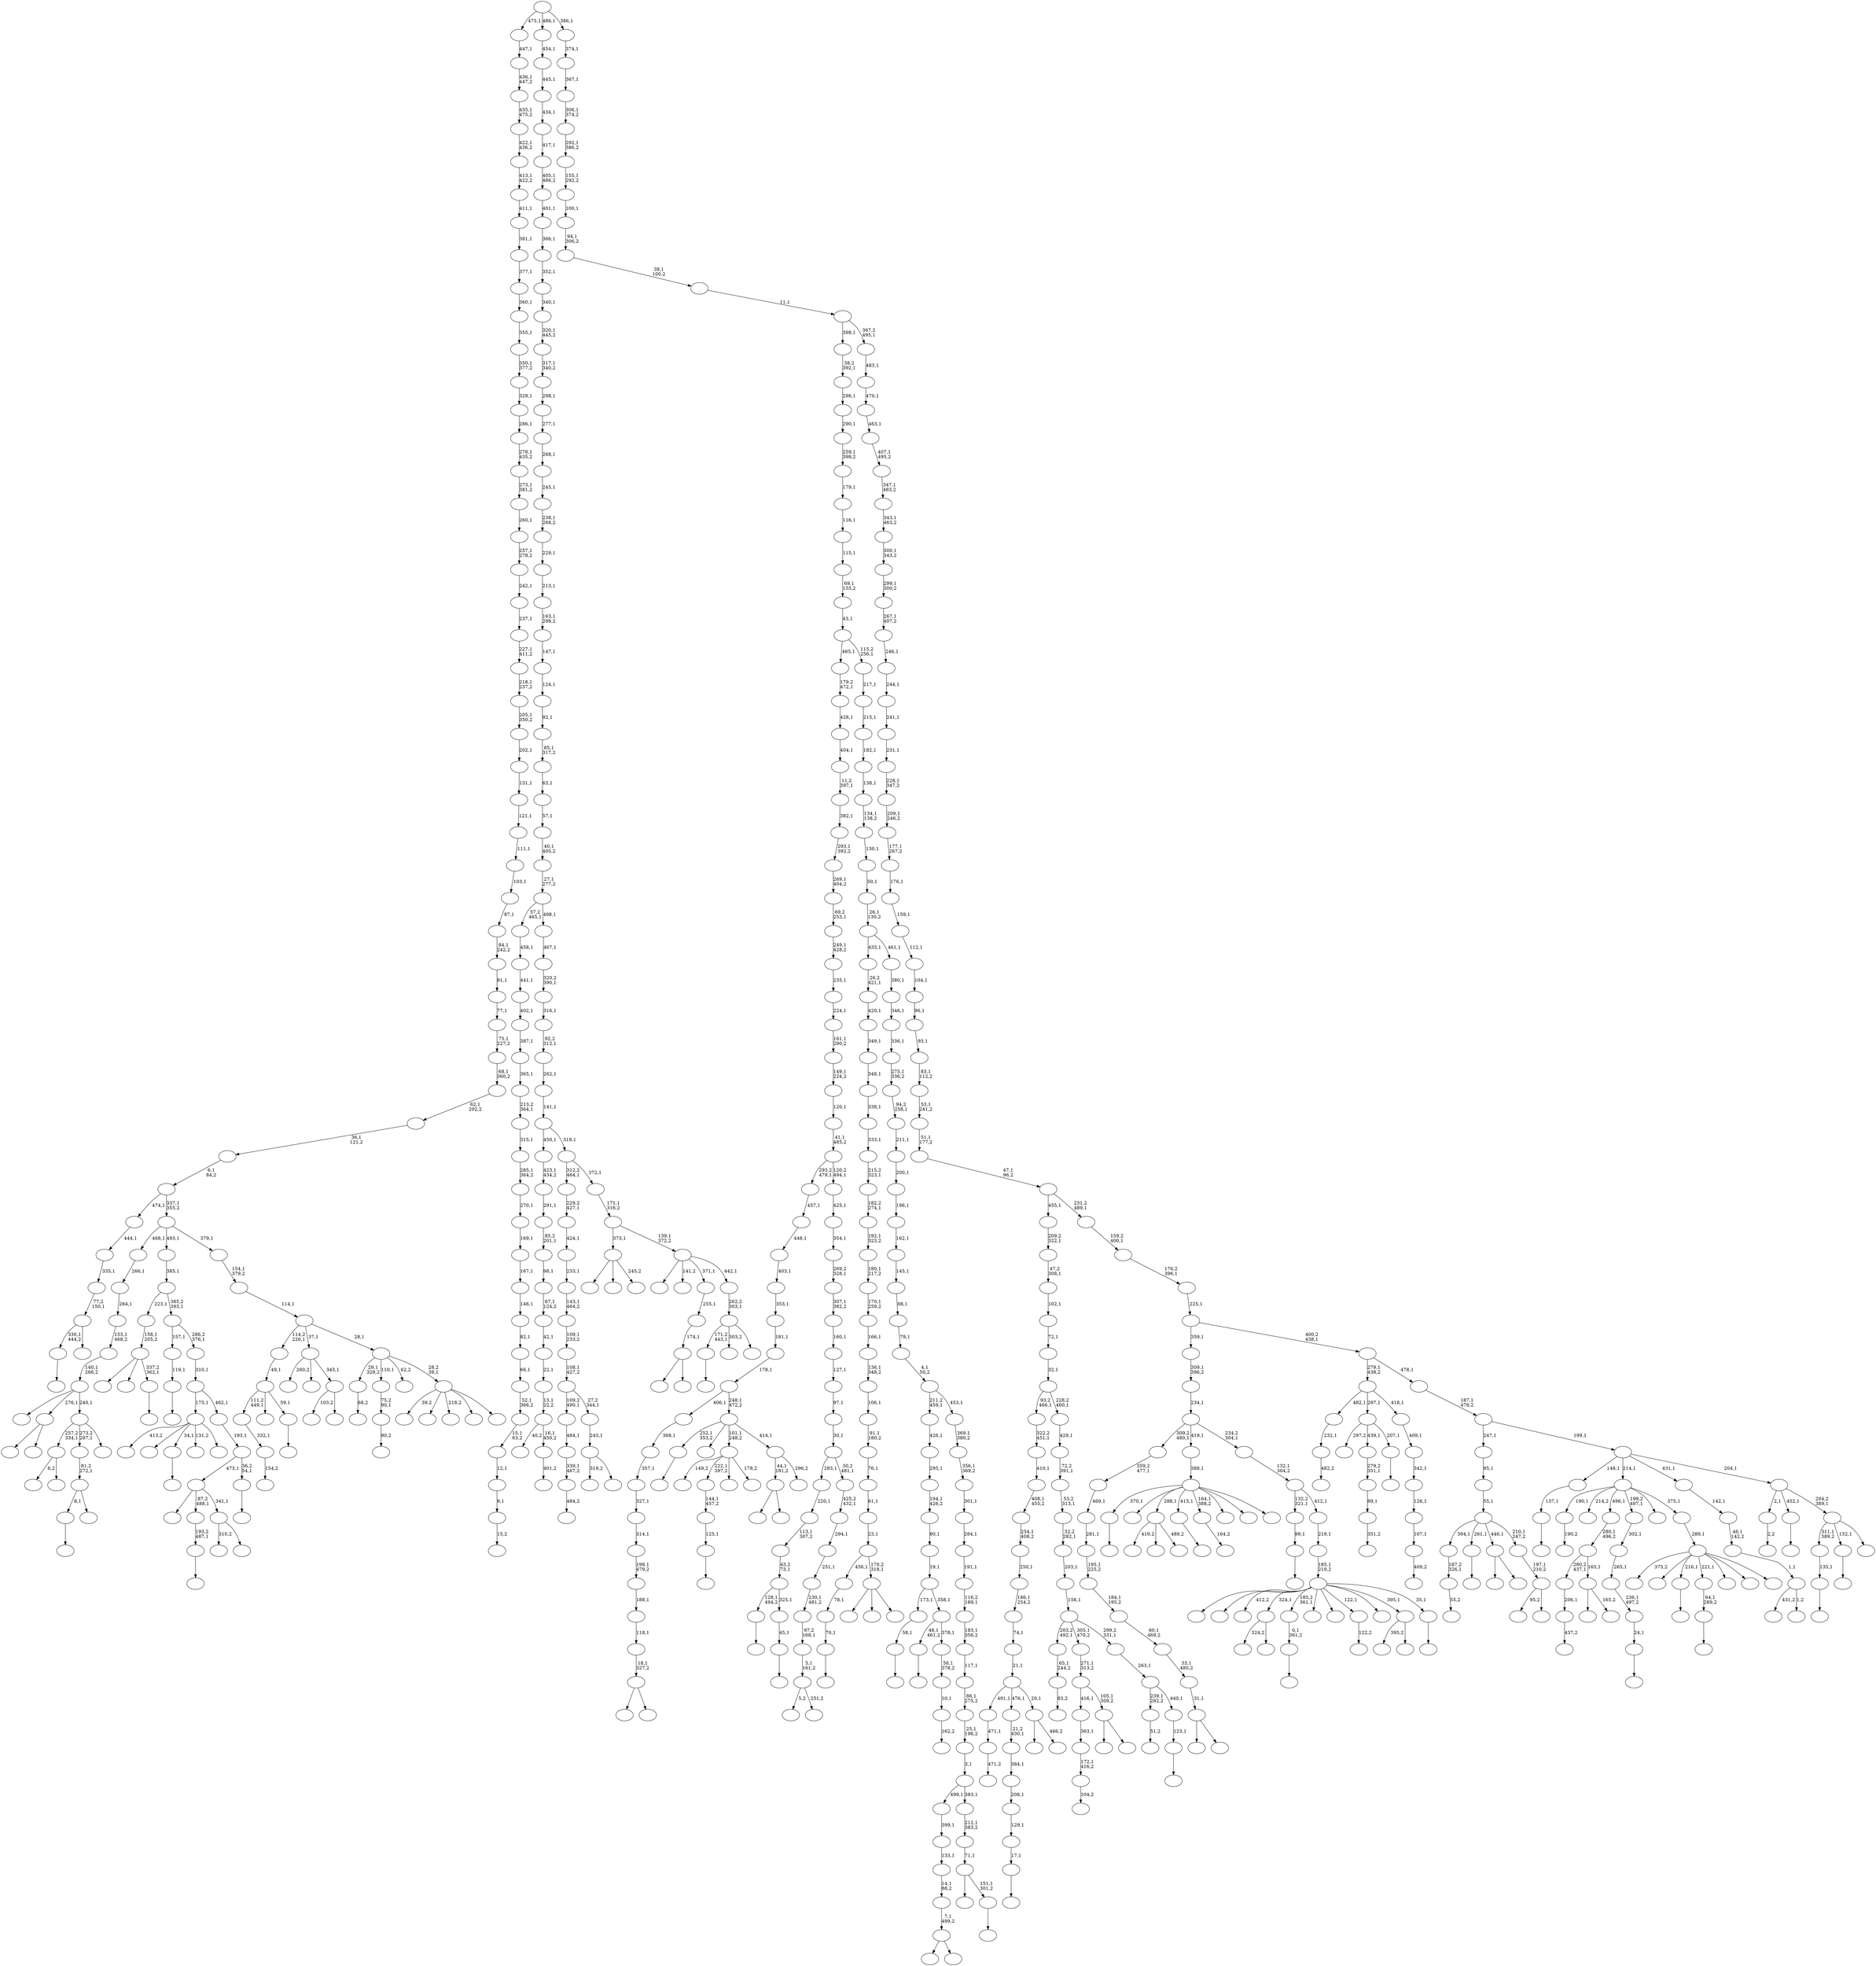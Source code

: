 digraph T {
	650 [label=""]
	649 [label=""]
	648 [label=""]
	647 [label=""]
	646 [label=""]
	645 [label=""]
	644 [label=""]
	643 [label=""]
	642 [label=""]
	641 [label=""]
	640 [label=""]
	639 [label=""]
	638 [label=""]
	637 [label=""]
	636 [label=""]
	635 [label=""]
	634 [label=""]
	633 [label=""]
	632 [label=""]
	631 [label=""]
	630 [label=""]
	629 [label=""]
	628 [label=""]
	627 [label=""]
	626 [label=""]
	625 [label=""]
	624 [label=""]
	623 [label=""]
	622 [label=""]
	621 [label=""]
	620 [label=""]
	619 [label=""]
	618 [label=""]
	617 [label=""]
	616 [label=""]
	615 [label=""]
	614 [label=""]
	613 [label=""]
	612 [label=""]
	611 [label=""]
	610 [label=""]
	609 [label=""]
	608 [label=""]
	607 [label=""]
	606 [label=""]
	605 [label=""]
	604 [label=""]
	603 [label=""]
	602 [label=""]
	601 [label=""]
	600 [label=""]
	599 [label=""]
	598 [label=""]
	597 [label=""]
	596 [label=""]
	595 [label=""]
	594 [label=""]
	593 [label=""]
	592 [label=""]
	591 [label=""]
	590 [label=""]
	589 [label=""]
	588 [label=""]
	587 [label=""]
	586 [label=""]
	585 [label=""]
	584 [label=""]
	583 [label=""]
	582 [label=""]
	581 [label=""]
	580 [label=""]
	579 [label=""]
	578 [label=""]
	577 [label=""]
	576 [label=""]
	575 [label=""]
	574 [label=""]
	573 [label=""]
	572 [label=""]
	571 [label=""]
	570 [label=""]
	569 [label=""]
	568 [label=""]
	567 [label=""]
	566 [label=""]
	565 [label=""]
	564 [label=""]
	563 [label=""]
	562 [label=""]
	561 [label=""]
	560 [label=""]
	559 [label=""]
	558 [label=""]
	557 [label=""]
	556 [label=""]
	555 [label=""]
	554 [label=""]
	553 [label=""]
	552 [label=""]
	551 [label=""]
	550 [label=""]
	549 [label=""]
	548 [label=""]
	547 [label=""]
	546 [label=""]
	545 [label=""]
	544 [label=""]
	543 [label=""]
	542 [label=""]
	541 [label=""]
	540 [label=""]
	539 [label=""]
	538 [label=""]
	537 [label=""]
	536 [label=""]
	535 [label=""]
	534 [label=""]
	533 [label=""]
	532 [label=""]
	531 [label=""]
	530 [label=""]
	529 [label=""]
	528 [label=""]
	527 [label=""]
	526 [label=""]
	525 [label=""]
	524 [label=""]
	523 [label=""]
	522 [label=""]
	521 [label=""]
	520 [label=""]
	519 [label=""]
	518 [label=""]
	517 [label=""]
	516 [label=""]
	515 [label=""]
	514 [label=""]
	513 [label=""]
	512 [label=""]
	511 [label=""]
	510 [label=""]
	509 [label=""]
	508 [label=""]
	507 [label=""]
	506 [label=""]
	505 [label=""]
	504 [label=""]
	503 [label=""]
	502 [label=""]
	501 [label=""]
	500 [label=""]
	499 [label=""]
	498 [label=""]
	497 [label=""]
	496 [label=""]
	495 [label=""]
	494 [label=""]
	493 [label=""]
	492 [label=""]
	491 [label=""]
	490 [label=""]
	489 [label=""]
	488 [label=""]
	487 [label=""]
	486 [label=""]
	485 [label=""]
	484 [label=""]
	483 [label=""]
	482 [label=""]
	481 [label=""]
	480 [label=""]
	479 [label=""]
	478 [label=""]
	477 [label=""]
	476 [label=""]
	475 [label=""]
	474 [label=""]
	473 [label=""]
	472 [label=""]
	471 [label=""]
	470 [label=""]
	469 [label=""]
	468 [label=""]
	467 [label=""]
	466 [label=""]
	465 [label=""]
	464 [label=""]
	463 [label=""]
	462 [label=""]
	461 [label=""]
	460 [label=""]
	459 [label=""]
	458 [label=""]
	457 [label=""]
	456 [label=""]
	455 [label=""]
	454 [label=""]
	453 [label=""]
	452 [label=""]
	451 [label=""]
	450 [label=""]
	449 [label=""]
	448 [label=""]
	447 [label=""]
	446 [label=""]
	445 [label=""]
	444 [label=""]
	443 [label=""]
	442 [label=""]
	441 [label=""]
	440 [label=""]
	439 [label=""]
	438 [label=""]
	437 [label=""]
	436 [label=""]
	435 [label=""]
	434 [label=""]
	433 [label=""]
	432 [label=""]
	431 [label=""]
	430 [label=""]
	429 [label=""]
	428 [label=""]
	427 [label=""]
	426 [label=""]
	425 [label=""]
	424 [label=""]
	423 [label=""]
	422 [label=""]
	421 [label=""]
	420 [label=""]
	419 [label=""]
	418 [label=""]
	417 [label=""]
	416 [label=""]
	415 [label=""]
	414 [label=""]
	413 [label=""]
	412 [label=""]
	411 [label=""]
	410 [label=""]
	409 [label=""]
	408 [label=""]
	407 [label=""]
	406 [label=""]
	405 [label=""]
	404 [label=""]
	403 [label=""]
	402 [label=""]
	401 [label=""]
	400 [label=""]
	399 [label=""]
	398 [label=""]
	397 [label=""]
	396 [label=""]
	395 [label=""]
	394 [label=""]
	393 [label=""]
	392 [label=""]
	391 [label=""]
	390 [label=""]
	389 [label=""]
	388 [label=""]
	387 [label=""]
	386 [label=""]
	385 [label=""]
	384 [label=""]
	383 [label=""]
	382 [label=""]
	381 [label=""]
	380 [label=""]
	379 [label=""]
	378 [label=""]
	377 [label=""]
	376 [label=""]
	375 [label=""]
	374 [label=""]
	373 [label=""]
	372 [label=""]
	371 [label=""]
	370 [label=""]
	369 [label=""]
	368 [label=""]
	367 [label=""]
	366 [label=""]
	365 [label=""]
	364 [label=""]
	363 [label=""]
	362 [label=""]
	361 [label=""]
	360 [label=""]
	359 [label=""]
	358 [label=""]
	357 [label=""]
	356 [label=""]
	355 [label=""]
	354 [label=""]
	353 [label=""]
	352 [label=""]
	351 [label=""]
	350 [label=""]
	349 [label=""]
	348 [label=""]
	347 [label=""]
	346 [label=""]
	345 [label=""]
	344 [label=""]
	343 [label=""]
	342 [label=""]
	341 [label=""]
	340 [label=""]
	339 [label=""]
	338 [label=""]
	337 [label=""]
	336 [label=""]
	335 [label=""]
	334 [label=""]
	333 [label=""]
	332 [label=""]
	331 [label=""]
	330 [label=""]
	329 [label=""]
	328 [label=""]
	327 [label=""]
	326 [label=""]
	325 [label=""]
	324 [label=""]
	323 [label=""]
	322 [label=""]
	321 [label=""]
	320 [label=""]
	319 [label=""]
	318 [label=""]
	317 [label=""]
	316 [label=""]
	315 [label=""]
	314 [label=""]
	313 [label=""]
	312 [label=""]
	311 [label=""]
	310 [label=""]
	309 [label=""]
	308 [label=""]
	307 [label=""]
	306 [label=""]
	305 [label=""]
	304 [label=""]
	303 [label=""]
	302 [label=""]
	301 [label=""]
	300 [label=""]
	299 [label=""]
	298 [label=""]
	297 [label=""]
	296 [label=""]
	295 [label=""]
	294 [label=""]
	293 [label=""]
	292 [label=""]
	291 [label=""]
	290 [label=""]
	289 [label=""]
	288 [label=""]
	287 [label=""]
	286 [label=""]
	285 [label=""]
	284 [label=""]
	283 [label=""]
	282 [label=""]
	281 [label=""]
	280 [label=""]
	279 [label=""]
	278 [label=""]
	277 [label=""]
	276 [label=""]
	275 [label=""]
	274 [label=""]
	273 [label=""]
	272 [label=""]
	271 [label=""]
	270 [label=""]
	269 [label=""]
	268 [label=""]
	267 [label=""]
	266 [label=""]
	265 [label=""]
	264 [label=""]
	263 [label=""]
	262 [label=""]
	261 [label=""]
	260 [label=""]
	259 [label=""]
	258 [label=""]
	257 [label=""]
	256 [label=""]
	255 [label=""]
	254 [label=""]
	253 [label=""]
	252 [label=""]
	251 [label=""]
	250 [label=""]
	249 [label=""]
	248 [label=""]
	247 [label=""]
	246 [label=""]
	245 [label=""]
	244 [label=""]
	243 [label=""]
	242 [label=""]
	241 [label=""]
	240 [label=""]
	239 [label=""]
	238 [label=""]
	237 [label=""]
	236 [label=""]
	235 [label=""]
	234 [label=""]
	233 [label=""]
	232 [label=""]
	231 [label=""]
	230 [label=""]
	229 [label=""]
	228 [label=""]
	227 [label=""]
	226 [label=""]
	225 [label=""]
	224 [label=""]
	223 [label=""]
	222 [label=""]
	221 [label=""]
	220 [label=""]
	219 [label=""]
	218 [label=""]
	217 [label=""]
	216 [label=""]
	215 [label=""]
	214 [label=""]
	213 [label=""]
	212 [label=""]
	211 [label=""]
	210 [label=""]
	209 [label=""]
	208 [label=""]
	207 [label=""]
	206 [label=""]
	205 [label=""]
	204 [label=""]
	203 [label=""]
	202 [label=""]
	201 [label=""]
	200 [label=""]
	199 [label=""]
	198 [label=""]
	197 [label=""]
	196 [label=""]
	195 [label=""]
	194 [label=""]
	193 [label=""]
	192 [label=""]
	191 [label=""]
	190 [label=""]
	189 [label=""]
	188 [label=""]
	187 [label=""]
	186 [label=""]
	185 [label=""]
	184 [label=""]
	183 [label=""]
	182 [label=""]
	181 [label=""]
	180 [label=""]
	179 [label=""]
	178 [label=""]
	177 [label=""]
	176 [label=""]
	175 [label=""]
	174 [label=""]
	173 [label=""]
	172 [label=""]
	171 [label=""]
	170 [label=""]
	169 [label=""]
	168 [label=""]
	167 [label=""]
	166 [label=""]
	165 [label=""]
	164 [label=""]
	163 [label=""]
	162 [label=""]
	161 [label=""]
	160 [label=""]
	159 [label=""]
	158 [label=""]
	157 [label=""]
	156 [label=""]
	155 [label=""]
	154 [label=""]
	153 [label=""]
	152 [label=""]
	151 [label=""]
	150 [label=""]
	149 [label=""]
	148 [label=""]
	147 [label=""]
	146 [label=""]
	145 [label=""]
	144 [label=""]
	143 [label=""]
	142 [label=""]
	141 [label=""]
	140 [label=""]
	139 [label=""]
	138 [label=""]
	137 [label=""]
	136 [label=""]
	135 [label=""]
	134 [label=""]
	133 [label=""]
	132 [label=""]
	131 [label=""]
	130 [label=""]
	129 [label=""]
	128 [label=""]
	127 [label=""]
	126 [label=""]
	125 [label=""]
	124 [label=""]
	123 [label=""]
	122 [label=""]
	121 [label=""]
	120 [label=""]
	119 [label=""]
	118 [label=""]
	117 [label=""]
	116 [label=""]
	115 [label=""]
	114 [label=""]
	113 [label=""]
	112 [label=""]
	111 [label=""]
	110 [label=""]
	109 [label=""]
	108 [label=""]
	107 [label=""]
	106 [label=""]
	105 [label=""]
	104 [label=""]
	103 [label=""]
	102 [label=""]
	101 [label=""]
	100 [label=""]
	99 [label=""]
	98 [label=""]
	97 [label=""]
	96 [label=""]
	95 [label=""]
	94 [label=""]
	93 [label=""]
	92 [label=""]
	91 [label=""]
	90 [label=""]
	89 [label=""]
	88 [label=""]
	87 [label=""]
	86 [label=""]
	85 [label=""]
	84 [label=""]
	83 [label=""]
	82 [label=""]
	81 [label=""]
	80 [label=""]
	79 [label=""]
	78 [label=""]
	77 [label=""]
	76 [label=""]
	75 [label=""]
	74 [label=""]
	73 [label=""]
	72 [label=""]
	71 [label=""]
	70 [label=""]
	69 [label=""]
	68 [label=""]
	67 [label=""]
	66 [label=""]
	65 [label=""]
	64 [label=""]
	63 [label=""]
	62 [label=""]
	61 [label=""]
	60 [label=""]
	59 [label=""]
	58 [label=""]
	57 [label=""]
	56 [label=""]
	55 [label=""]
	54 [label=""]
	53 [label=""]
	52 [label=""]
	51 [label=""]
	50 [label=""]
	49 [label=""]
	48 [label=""]
	47 [label=""]
	46 [label=""]
	45 [label=""]
	44 [label=""]
	43 [label=""]
	42 [label=""]
	41 [label=""]
	40 [label=""]
	39 [label=""]
	38 [label=""]
	37 [label=""]
	36 [label=""]
	35 [label=""]
	34 [label=""]
	33 [label=""]
	32 [label=""]
	31 [label=""]
	30 [label=""]
	29 [label=""]
	28 [label=""]
	27 [label=""]
	26 [label=""]
	25 [label=""]
	24 [label=""]
	23 [label=""]
	22 [label=""]
	21 [label=""]
	20 [label=""]
	19 [label=""]
	18 [label=""]
	17 [label=""]
	16 [label=""]
	15 [label=""]
	14 [label=""]
	13 [label=""]
	12 [label=""]
	11 [label=""]
	10 [label=""]
	9 [label=""]
	8 [label=""]
	7 [label=""]
	6 [label=""]
	5 [label=""]
	4 [label=""]
	3 [label=""]
	2 [label=""]
	1 [label=""]
	0 [label=""]
	649 -> 650 [label=""]
	643 -> 644 [label="68,2"]
	640 -> 641 [label=""]
	639 -> 640 [label="135,1"]
	632 -> 633 [label="2,2"]
	630 -> 636 [label="6,2"]
	630 -> 631 [label=""]
	628 -> 629 [label=""]
	627 -> 628 [label="99,1"]
	625 -> 626 [label=""]
	624 -> 625 [label="125,1"]
	623 -> 624 [label="144,1\n457,2"]
	617 -> 618 [label=""]
	615 -> 616 [label=""]
	613 -> 614 [label=""]
	611 -> 612 [label=""]
	610 -> 611 [label="64,1\n289,2"]
	605 -> 606 [label=""]
	601 -> 602 [label="190,2"]
	596 -> 597 [label="104,2"]
	595 -> 596 [label="172,1\n416,2"]
	594 -> 595 [label="363,1"]
	591 -> 592 [label="55,2"]
	590 -> 591 [label="187,2\n326,1"]
	588 -> 589 [label=""]
	587 -> 588 [label="58,1"]
	584 -> 585 [label=""]
	583 -> 584 [label="70,1"]
	582 -> 583 [label="78,1"]
	580 -> 581 [label=""]
	579 -> 580 [label="137,1"]
	576 -> 637 [label="324,2"]
	576 -> 577 [label=""]
	574 -> 575 [label="83,2"]
	573 -> 574 [label="65,1\n244,2"]
	571 -> 572 [label=""]
	570 -> 571 [label="0,1\n361,2"]
	564 -> 565 [label=""]
	561 -> 562 [label="471,2"]
	560 -> 561 [label="471,1"]
	556 -> 557 [label="51,2"]
	551 -> 646 [label=""]
	551 -> 552 [label=""]
	549 -> 550 [label=""]
	548 -> 549 [label="119,1"]
	545 -> 546 [label=""]
	544 -> 545 [label="45,1"]
	543 -> 564 [label="128,1\n494,2"]
	543 -> 544 [label="325,1"]
	542 -> 543 [label="43,2\n73,1"]
	541 -> 542 [label="113,1\n307,2"]
	540 -> 541 [label="220,1"]
	537 -> 568 [label="419,2"]
	537 -> 558 [label=""]
	537 -> 538 [label="489,2"]
	535 -> 536 [label="437,2"]
	534 -> 535 [label="206,1"]
	531 -> 532 [label=""]
	530 -> 531 [label="17,1"]
	529 -> 530 [label="129,1"]
	528 -> 529 [label="208,1"]
	527 -> 528 [label="384,1"]
	526 -> 527 [label="21,2\n430,1"]
	523 -> 524 [label=""]
	518 -> 519 [label=""]
	516 -> 517 [label=""]
	514 -> 515 [label="482,2"]
	513 -> 514 [label="232,1"]
	511 -> 603 [label=""]
	511 -> 512 [label=""]
	509 -> 607 [label=""]
	509 -> 510 [label=""]
	508 -> 509 [label="18,1\n327,2"]
	507 -> 508 [label="118,1"]
	506 -> 507 [label="188,1"]
	505 -> 506 [label="198,1\n479,2"]
	504 -> 505 [label="314,1"]
	503 -> 504 [label="327,1"]
	502 -> 503 [label="357,1"]
	501 -> 502 [label="368,1"]
	497 -> 498 [label="154,2"]
	496 -> 497 [label="332,1"]
	494 -> 621 [label=""]
	494 -> 495 [label="165,2"]
	493 -> 534 [label="280,2\n437,1"]
	493 -> 494 [label="165,1"]
	492 -> 493 [label="280,1\n496,2"]
	487 -> 488 [label=""]
	485 -> 486 [label="90,2"]
	484 -> 485 [label="75,2\n90,1"]
	481 -> 482 [label=""]
	480 -> 481 [label="24,1"]
	479 -> 480 [label="236,1\n497,2"]
	478 -> 479 [label="265,1"]
	477 -> 478 [label="302,1"]
	475 -> 476 [label=""]
	473 -> 474 [label=""]
	472 -> 635 [label=""]
	472 -> 539 [label=""]
	472 -> 473 [label="337,2\n362,1"]
	471 -> 472 [label="158,1\n205,2"]
	469 -> 470 [label=""]
	467 -> 523 [label="330,1\n444,2"]
	467 -> 468 [label=""]
	466 -> 467 [label="77,2\n150,1"]
	465 -> 466 [label="335,1"]
	464 -> 465 [label="444,1"]
	457 -> 458 [label=""]
	456 -> 457 [label="193,2\n487,1"]
	454 -> 563 [label=""]
	454 -> 455 [label=""]
	453 -> 594 [label="416,1"]
	453 -> 454 [label="105,1\n308,2"]
	452 -> 453 [label="271,1\n313,2"]
	450 -> 451 [label="164,2"]
	448 -> 449 [label="122,2"]
	444 -> 445 [label=""]
	442 -> 522 [label=""]
	442 -> 443 [label=""]
	441 -> 442 [label="7,1\n499,2"]
	440 -> 441 [label="14,1\n88,2"]
	439 -> 440 [label="133,1"]
	438 -> 439 [label="399,1"]
	434 -> 619 [label=""]
	434 -> 435 [label="466,2"]
	433 -> 560 [label="491,1"]
	433 -> 526 [label="476,1"]
	433 -> 434 [label="20,1"]
	432 -> 433 [label="21,1"]
	431 -> 432 [label="74,1"]
	430 -> 431 [label="186,1\n254,2"]
	429 -> 430 [label="250,1"]
	428 -> 429 [label="254,1\n408,2"]
	427 -> 428 [label="408,1\n455,2"]
	426 -> 427 [label="410,1"]
	425 -> 426 [label="322,2\n451,1"]
	423 -> 604 [label=""]
	423 -> 424 [label=""]
	420 -> 421 [label="351,2"]
	419 -> 420 [label="89,1"]
	418 -> 419 [label="279,2\n351,1"]
	416 -> 417 [label="162,2"]
	415 -> 416 [label="10,1"]
	414 -> 415 [label="56,1\n378,2"]
	413 -> 516 [label="48,1\n461,2"]
	413 -> 414 [label="378,1"]
	412 -> 587 [label="173,1"]
	412 -> 413 [label="358,1"]
	411 -> 412 [label="19,1"]
	410 -> 411 [label="80,1"]
	409 -> 410 [label="194,1\n426,2"]
	408 -> 409 [label="295,1"]
	407 -> 408 [label="426,1"]
	405 -> 645 [label="149,2"]
	405 -> 623 [label="222,1\n397,2"]
	405 -> 599 [label=""]
	405 -> 406 [label="178,2"]
	402 -> 647 [label="375,2"]
	402 -> 642 [label=""]
	402 -> 615 [label="216,1"]
	402 -> 610 [label="221,1"]
	402 -> 567 [label=""]
	402 -> 499 [label=""]
	402 -> 403 [label=""]
	401 -> 402 [label="289,1"]
	400 -> 601 [label="190,1"]
	400 -> 520 [label="214,2"]
	400 -> 492 [label="496,1"]
	400 -> 477 [label="199,2\n497,1"]
	400 -> 437 [label=""]
	400 -> 401 [label="375,1"]
	398 -> 553 [label="431,2"]
	398 -> 399 [label="1,2"]
	397 -> 398 [label="1,1"]
	396 -> 397 [label="46,1\n142,2"]
	395 -> 396 [label="142,1"]
	393 -> 521 [label="310,2"]
	393 -> 394 [label=""]
	392 -> 578 [label=""]
	392 -> 456 [label="87,2\n488,1"]
	392 -> 393 [label="341,1"]
	390 -> 391 [label=""]
	389 -> 547 [label="297,2"]
	389 -> 418 [label="439,1"]
	389 -> 390 [label="207,1"]
	387 -> 388 [label="409,2"]
	386 -> 387 [label="107,1"]
	385 -> 386 [label="126,1"]
	384 -> 385 [label="342,1"]
	383 -> 384 [label="409,1"]
	382 -> 513 [label="482,1"]
	382 -> 389 [label="297,1"]
	382 -> 383 [label="418,1"]
	380 -> 533 [label=""]
	380 -> 381 [label=""]
	379 -> 380 [label="31,1"]
	378 -> 379 [label="33,1\n480,2"]
	377 -> 378 [label="60,1\n469,2"]
	376 -> 377 [label="184,1\n195,2"]
	375 -> 376 [label="195,1\n225,2"]
	374 -> 375 [label="281,1"]
	373 -> 374 [label="469,1"]
	372 -> 373 [label="359,2\n477,1"]
	369 -> 569 [label="395,2"]
	369 -> 370 [label=""]
	367 -> 368 [label=""]
	366 -> 496 [label="111,2\n449,1"]
	366 -> 460 [label=""]
	366 -> 367 [label="59,1"]
	365 -> 366 [label="49,1"]
	363 -> 364 [label="401,2"]
	362 -> 483 [label="40,2"]
	362 -> 363 [label="16,1\n450,2"]
	361 -> 362 [label="13,1\n22,2"]
	360 -> 361 [label="22,1"]
	359 -> 360 [label="42,1"]
	358 -> 359 [label="67,1\n124,2"]
	357 -> 358 [label="98,1"]
	356 -> 357 [label="85,2\n201,1"]
	355 -> 356 [label="291,1"]
	354 -> 355 [label="423,1\n434,2"]
	351 -> 352 [label=""]
	350 -> 351 [label="123,1"]
	349 -> 556 [label="239,1\n282,2"]
	349 -> 350 [label="440,1"]
	348 -> 349 [label="263,1"]
	347 -> 573 [label="203,2\n492,1"]
	347 -> 452 [label="305,1\n470,2"]
	347 -> 348 [label="299,2\n331,1"]
	346 -> 347 [label="156,1"]
	345 -> 346 [label="203,1"]
	344 -> 345 [label="32,2\n282,1"]
	343 -> 344 [label="53,2\n313,1"]
	342 -> 343 [label="72,2\n391,1"]
	341 -> 342 [label="429,1"]
	340 -> 425 [label="93,2\n466,1"]
	340 -> 341 [label="228,2\n460,1"]
	339 -> 340 [label="32,1"]
	338 -> 339 [label="72,1"]
	337 -> 338 [label="102,1"]
	336 -> 337 [label="47,2\n308,1"]
	335 -> 336 [label="209,2\n322,1"]
	333 -> 613 [label="370,1"]
	333 -> 586 [label=""]
	333 -> 537 [label="288,1"]
	333 -> 487 [label="415,1"]
	333 -> 450 [label="164,1\n388,2"]
	333 -> 447 [label=""]
	333 -> 371 [label=""]
	333 -> 334 [label=""]
	332 -> 333 [label="388,1"]
	330 -> 551 [label="44,1\n181,2"]
	330 -> 331 [label="296,2"]
	329 -> 617 [label="252,1\n353,2"]
	329 -> 490 [label=""]
	329 -> 405 [label="101,1\n248,2"]
	329 -> 330 [label="414,1"]
	328 -> 501 [label="406,1"]
	328 -> 329 [label="248,1\n472,2"]
	327 -> 328 [label="178,1"]
	326 -> 327 [label="181,1"]
	325 -> 326 [label="353,1"]
	324 -> 325 [label="403,1"]
	323 -> 324 [label="448,1"]
	322 -> 323 [label="457,1"]
	320 -> 491 [label="103,2"]
	320 -> 321 [label=""]
	319 -> 609 [label="260,2"]
	319 -> 598 [label=""]
	319 -> 320 [label="345,1"]
	316 -> 638 [label="413,2"]
	316 -> 559 [label=""]
	316 -> 475 [label="34,1"]
	316 -> 463 [label="131,2"]
	316 -> 317 [label=""]
	314 -> 634 [label=""]
	314 -> 462 [label=""]
	314 -> 315 [label=""]
	313 -> 582 [label="456,1"]
	313 -> 314 [label="170,2\n318,1"]
	312 -> 313 [label="23,1"]
	311 -> 312 [label="61,1"]
	310 -> 311 [label="76,1"]
	309 -> 310 [label="91,1\n180,2"]
	308 -> 309 [label="106,1"]
	307 -> 308 [label="136,1\n348,2"]
	306 -> 307 [label="166,1"]
	305 -> 306 [label="170,1\n259,2"]
	304 -> 305 [label="180,1\n217,2"]
	303 -> 304 [label="192,1\n323,2"]
	302 -> 303 [label="182,2\n274,1"]
	301 -> 302 [label="215,2\n323,1"]
	300 -> 301 [label="333,1"]
	299 -> 300 [label="338,1"]
	298 -> 299 [label="348,1"]
	297 -> 298 [label="349,1"]
	296 -> 297 [label="420,1"]
	295 -> 296 [label="26,2\n421,1"]
	293 -> 593 [label="5,2"]
	293 -> 294 [label="251,2"]
	292 -> 293 [label="5,1\n161,2"]
	291 -> 292 [label="97,2\n168,1"]
	290 -> 291 [label="230,1\n481,2"]
	289 -> 290 [label="251,1"]
	288 -> 289 [label="294,1"]
	287 -> 288 [label="425,2\n432,1"]
	286 -> 540 [label="283,1"]
	286 -> 287 [label="30,2\n481,1"]
	285 -> 286 [label="30,1"]
	284 -> 285 [label="97,1"]
	283 -> 284 [label="127,1"]
	282 -> 283 [label="160,1"]
	281 -> 282 [label="307,1\n382,2"]
	280 -> 281 [label="269,2\n328,1"]
	279 -> 280 [label="354,1"]
	278 -> 279 [label="425,1"]
	277 -> 322 [label="293,2\n479,1"]
	277 -> 278 [label="120,2\n494,1"]
	276 -> 277 [label="41,1\n485,2"]
	275 -> 276 [label="120,1"]
	274 -> 275 [label="149,1\n224,2"]
	273 -> 274 [label="161,1\n290,2"]
	272 -> 273 [label="224,1"]
	271 -> 272 [label="235,1"]
	270 -> 271 [label="249,1\n428,2"]
	269 -> 270 [label="69,2\n253,1"]
	268 -> 269 [label="269,1\n404,2"]
	267 -> 268 [label="293,1\n392,2"]
	266 -> 267 [label="382,1"]
	265 -> 266 [label="11,2\n397,1"]
	264 -> 265 [label="404,1"]
	263 -> 264 [label="428,1"]
	262 -> 263 [label="179,2\n472,1"]
	260 -> 261 [label="484,2"]
	259 -> 260 [label="339,1\n467,2"]
	258 -> 259 [label="484,1"]
	256 -> 518 [label="8,1"]
	256 -> 257 [label=""]
	255 -> 256 [label="81,2\n272,1"]
	253 -> 436 [label="319,2"]
	253 -> 254 [label=""]
	252 -> 253 [label="243,1"]
	251 -> 258 [label="109,2\n490,1"]
	251 -> 252 [label="27,2\n344,1"]
	250 -> 251 [label="108,1\n427,2"]
	249 -> 250 [label="109,1\n233,2"]
	248 -> 249 [label="143,1\n464,2"]
	247 -> 248 [label="233,1"]
	246 -> 247 [label="424,1"]
	245 -> 246 [label="229,2\n427,1"]
	243 -> 525 [label=""]
	243 -> 244 [label=""]
	242 -> 243 [label="174,1"]
	241 -> 242 [label="255,1"]
	239 -> 554 [label="95,2"]
	239 -> 240 [label=""]
	238 -> 239 [label="197,1\n210,2"]
	237 -> 590 [label="394,1"]
	237 -> 469 [label="261,1"]
	237 -> 423 [label="446,1"]
	237 -> 238 [label="210,1\n247,2"]
	236 -> 237 [label="55,1"]
	235 -> 236 [label="95,1"]
	233 -> 234 [label="15,2"]
	232 -> 233 [label="9,1"]
	231 -> 232 [label="12,1"]
	230 -> 231 [label="15,1\n63,2"]
	229 -> 230 [label="52,1\n366,2"]
	228 -> 229 [label="66,1"]
	227 -> 228 [label="82,1"]
	226 -> 227 [label="146,1"]
	225 -> 226 [label="167,1"]
	224 -> 225 [label="169,1"]
	223 -> 224 [label="270,1"]
	222 -> 223 [label="285,1\n364,2"]
	221 -> 222 [label="315,1"]
	220 -> 221 [label="213,2\n364,1"]
	219 -> 220 [label="365,1"]
	218 -> 219 [label="387,1"]
	217 -> 218 [label="402,1"]
	216 -> 217 [label="441,1"]
	215 -> 216 [label="458,1"]
	213 -> 622 [label=""]
	213 -> 555 [label=""]
	213 -> 214 [label="245,2"]
	211 -> 212 [label=""]
	210 -> 446 [label=""]
	210 -> 211 [label="151,1\n301,2"]
	209 -> 210 [label="71,1"]
	208 -> 209 [label="212,1\n383,2"]
	207 -> 438 [label="499,1"]
	207 -> 208 [label="383,1"]
	206 -> 207 [label="3,1"]
	205 -> 206 [label="25,1\n196,2"]
	204 -> 205 [label="86,1\n275,2"]
	203 -> 204 [label="117,1"]
	202 -> 203 [label="183,1\n356,2"]
	201 -> 202 [label="116,2\n189,1"]
	200 -> 201 [label="191,1"]
	199 -> 200 [label="284,1"]
	198 -> 199 [label="301,1"]
	197 -> 198 [label="356,1\n369,2"]
	196 -> 197 [label="369,1\n380,2"]
	195 -> 407 [label="211,2\n459,1"]
	195 -> 196 [label="453,1"]
	194 -> 195 [label="4,1\n50,2"]
	193 -> 194 [label="79,1"]
	192 -> 193 [label="88,1"]
	191 -> 192 [label="145,1"]
	190 -> 191 [label="162,1"]
	189 -> 190 [label="196,1"]
	188 -> 189 [label="200,1"]
	187 -> 188 [label="211,1"]
	186 -> 187 [label="94,2\n258,1"]
	185 -> 186 [label="275,1\n336,2"]
	184 -> 185 [label="336,1"]
	183 -> 184 [label="346,1"]
	182 -> 183 [label="380,1"]
	181 -> 295 [label="433,1"]
	181 -> 182 [label="461,1"]
	180 -> 181 [label="26,1\n130,2"]
	179 -> 180 [label="50,1"]
	178 -> 179 [label="130,1"]
	177 -> 178 [label="134,1\n138,2"]
	176 -> 177 [label="138,1"]
	175 -> 176 [label="182,1"]
	174 -> 175 [label="215,1"]
	173 -> 174 [label="217,1"]
	172 -> 262 [label="485,1"]
	172 -> 173 [label="115,2\n256,1"]
	171 -> 172 [label="43,1"]
	170 -> 171 [label="69,1\n155,2"]
	169 -> 170 [label="115,1"]
	168 -> 169 [label="116,1"]
	167 -> 168 [label="179,1"]
	166 -> 167 [label="259,1\n398,2"]
	165 -> 166 [label="290,1"]
	164 -> 165 [label="296,1"]
	163 -> 164 [label="38,2\n392,1"]
	161 -> 162 [label=""]
	160 -> 648 [label=""]
	160 -> 620 [label=""]
	160 -> 600 [label="412,2"]
	160 -> 576 [label="324,1"]
	160 -> 570 [label="185,2\n361,1"]
	160 -> 500 [label=""]
	160 -> 461 [label=""]
	160 -> 448 [label="122,1"]
	160 -> 404 [label=""]
	160 -> 369 [label="395,1"]
	160 -> 161 [label="35,1"]
	159 -> 160 [label="185,1\n219,2"]
	158 -> 159 [label="219,1"]
	157 -> 627 [label="132,2\n321,1"]
	157 -> 158 [label="412,1"]
	156 -> 157 [label="132,1\n304,2"]
	155 -> 372 [label="309,2\n480,1"]
	155 -> 332 [label="419,1"]
	155 -> 156 [label="234,2\n304,1"]
	154 -> 155 [label="234,1"]
	153 -> 154 [label="309,1\n396,2"]
	150 -> 630 [label="257,2\n334,1"]
	150 -> 255 [label="273,2\n287,1"]
	150 -> 151 [label=""]
	149 -> 566 [label=""]
	149 -> 511 [label="276,1"]
	149 -> 150 [label="240,1"]
	148 -> 149 [label="140,1\n266,2"]
	147 -> 148 [label="153,1\n468,2"]
	146 -> 147 [label="264,1"]
	145 -> 146 [label="266,1"]
	143 -> 144 [label=""]
	142 -> 392 [label="473,1"]
	142 -> 143 [label="36,2\n54,1"]
	141 -> 142 [label="193,1"]
	140 -> 316 [label="175,1"]
	140 -> 141 [label="462,1"]
	139 -> 140 [label="310,1"]
	138 -> 548 [label="157,1"]
	138 -> 139 [label="286,2\n376,1"]
	137 -> 471 [label="223,1"]
	137 -> 138 [label="385,2\n393,1"]
	136 -> 137 [label="385,1"]
	133 -> 608 [label="39,2"]
	133 -> 459 [label=""]
	133 -> 152 [label="218,2"]
	133 -> 135 [label=""]
	133 -> 134 [label=""]
	132 -> 643 [label="29,1\n329,2"]
	132 -> 484 [label="110,1"]
	132 -> 318 [label="62,2"]
	132 -> 133 [label="28,2\n39,1"]
	131 -> 365 [label="114,2\n226,1"]
	131 -> 319 [label="37,1"]
	131 -> 132 [label="28,1"]
	130 -> 131 [label="114,1"]
	129 -> 130 [label="154,1\n379,2"]
	128 -> 145 [label="468,1"]
	128 -> 136 [label="493,1"]
	128 -> 129 [label="379,1"]
	127 -> 464 [label="474,1"]
	127 -> 128 [label="337,1\n355,2"]
	126 -> 127 [label="6,1\n84,2"]
	125 -> 126 [label="36,1\n121,2"]
	124 -> 125 [label="62,1\n202,2"]
	123 -> 124 [label="68,1\n360,2"]
	122 -> 123 [label="75,1\n227,2"]
	121 -> 122 [label="77,1"]
	120 -> 121 [label="81,1"]
	119 -> 120 [label="84,1\n242,2"]
	118 -> 119 [label="87,1"]
	117 -> 118 [label="103,1"]
	116 -> 117 [label="111,1"]
	115 -> 116 [label="121,1"]
	114 -> 115 [label="131,1"]
	113 -> 114 [label="202,1"]
	112 -> 113 [label="205,1\n350,2"]
	111 -> 112 [label="218,1\n237,2"]
	110 -> 111 [label="227,1\n411,2"]
	109 -> 110 [label="237,1"]
	108 -> 109 [label="242,1"]
	107 -> 108 [label="257,1\n278,2"]
	106 -> 107 [label="260,1"]
	105 -> 106 [label="273,1\n381,2"]
	104 -> 105 [label="278,1\n435,2"]
	103 -> 104 [label="286,1"]
	102 -> 103 [label="329,1"]
	101 -> 102 [label="350,1\n377,2"]
	100 -> 101 [label="355,1"]
	99 -> 100 [label="360,1"]
	98 -> 99 [label="377,1"]
	97 -> 98 [label="381,1"]
	96 -> 97 [label="411,1"]
	95 -> 96 [label="413,1\n422,2"]
	94 -> 95 [label="422,1\n436,2"]
	93 -> 94 [label="435,1\n475,2"]
	92 -> 93 [label="436,1\n447,2"]
	91 -> 92 [label="447,1"]
	89 -> 649 [label="171,2\n443,1"]
	89 -> 353 [label="303,2"]
	89 -> 90 [label=""]
	88 -> 89 [label="262,2\n303,1"]
	87 -> 489 [label=""]
	87 -> 422 [label="141,2"]
	87 -> 241 [label="371,1"]
	87 -> 88 [label="442,1"]
	86 -> 213 [label="373,1"]
	86 -> 87 [label="139,1\n372,2"]
	85 -> 86 [label="171,1\n316,2"]
	84 -> 245 [label="312,2\n464,1"]
	84 -> 85 [label="372,1"]
	83 -> 354 [label="450,1"]
	83 -> 84 [label="319,1"]
	82 -> 83 [label="141,1"]
	81 -> 82 [label="262,1"]
	80 -> 81 [label="92,2\n312,1"]
	79 -> 80 [label="316,1"]
	78 -> 79 [label="320,2\n390,1"]
	77 -> 78 [label="467,1"]
	76 -> 215 [label="57,2\n465,1"]
	76 -> 77 [label="498,1"]
	75 -> 76 [label="27,1\n277,2"]
	74 -> 75 [label="40,1\n405,2"]
	73 -> 74 [label="57,1"]
	72 -> 73 [label="63,1"]
	71 -> 72 [label="85,1\n317,2"]
	70 -> 71 [label="92,1"]
	69 -> 70 [label="124,1"]
	68 -> 69 [label="147,1"]
	67 -> 68 [label="163,1\n298,2"]
	66 -> 67 [label="213,1"]
	65 -> 66 [label="229,1"]
	64 -> 65 [label="238,1\n268,2"]
	63 -> 64 [label="245,1"]
	62 -> 63 [label="268,1"]
	61 -> 62 [label="277,1"]
	60 -> 61 [label="298,1"]
	59 -> 60 [label="317,1\n340,2"]
	58 -> 59 [label="320,1\n445,2"]
	57 -> 58 [label="340,1"]
	56 -> 57 [label="352,1"]
	55 -> 56 [label="366,1"]
	54 -> 55 [label="401,1"]
	53 -> 54 [label="405,1\n486,2"]
	52 -> 53 [label="417,1"]
	51 -> 52 [label="434,1"]
	50 -> 51 [label="445,1"]
	49 -> 50 [label="454,1"]
	47 -> 639 [label="311,1\n389,2"]
	47 -> 605 [label="152,1"]
	47 -> 48 [label=""]
	46 -> 632 [label="2,1"]
	46 -> 444 [label="452,1"]
	46 -> 47 [label="204,2\n389,1"]
	45 -> 579 [label="148,1"]
	45 -> 400 [label="214,1"]
	45 -> 395 [label="431,1"]
	45 -> 46 [label="204,1"]
	44 -> 235 [label="247,1"]
	44 -> 45 [label="199,1"]
	43 -> 44 [label="187,1\n478,2"]
	42 -> 382 [label="279,1\n438,2"]
	42 -> 43 [label="478,1"]
	41 -> 153 [label="359,1"]
	41 -> 42 [label="400,2\n438,1"]
	40 -> 41 [label="225,1"]
	39 -> 40 [label="176,2\n396,1"]
	38 -> 39 [label="159,2\n400,1"]
	37 -> 335 [label="455,1"]
	37 -> 38 [label="231,2\n489,1"]
	36 -> 37 [label="47,1\n96,2"]
	35 -> 36 [label="51,1\n177,2"]
	34 -> 35 [label="53,1\n241,2"]
	33 -> 34 [label="83,1\n112,2"]
	32 -> 33 [label="93,1"]
	31 -> 32 [label="96,1"]
	30 -> 31 [label="104,1"]
	29 -> 30 [label="112,1"]
	28 -> 29 [label="159,1"]
	27 -> 28 [label="176,1"]
	26 -> 27 [label="177,1\n267,2"]
	25 -> 26 [label="209,1\n246,2"]
	24 -> 25 [label="228,1\n347,2"]
	23 -> 24 [label="231,1"]
	22 -> 23 [label="241,1"]
	21 -> 22 [label="244,1"]
	20 -> 21 [label="246,1"]
	19 -> 20 [label="267,1\n407,2"]
	18 -> 19 [label="299,1\n300,2"]
	17 -> 18 [label="300,1\n343,2"]
	16 -> 17 [label="343,1\n463,2"]
	15 -> 16 [label="347,1\n483,2"]
	14 -> 15 [label="407,1\n495,2"]
	13 -> 14 [label="463,1"]
	12 -> 13 [label="470,1"]
	11 -> 12 [label="483,1"]
	10 -> 163 [label="398,1"]
	10 -> 11 [label="367,2\n495,1"]
	9 -> 10 [label="11,1"]
	8 -> 9 [label="38,1\n100,2"]
	7 -> 8 [label="94,1\n306,2"]
	6 -> 7 [label="100,1"]
	5 -> 6 [label="155,1\n292,2"]
	4 -> 5 [label="292,1\n386,2"]
	3 -> 4 [label="306,1\n374,2"]
	2 -> 3 [label="367,1"]
	1 -> 2 [label="374,1"]
	0 -> 91 [label="475,1"]
	0 -> 49 [label="486,1"]
	0 -> 1 [label="386,1"]
}

